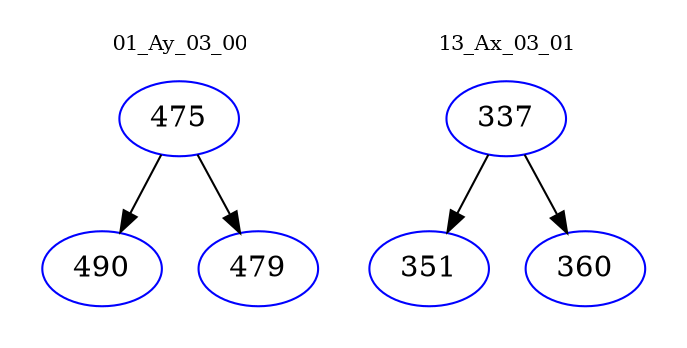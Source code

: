 digraph{
subgraph cluster_0 {
color = white
label = "01_Ay_03_00";
fontsize=10;
T0_475 [label="475", color="blue"]
T0_475 -> T0_490 [color="black"]
T0_490 [label="490", color="blue"]
T0_475 -> T0_479 [color="black"]
T0_479 [label="479", color="blue"]
}
subgraph cluster_1 {
color = white
label = "13_Ax_03_01";
fontsize=10;
T1_337 [label="337", color="blue"]
T1_337 -> T1_351 [color="black"]
T1_351 [label="351", color="blue"]
T1_337 -> T1_360 [color="black"]
T1_360 [label="360", color="blue"]
}
}
